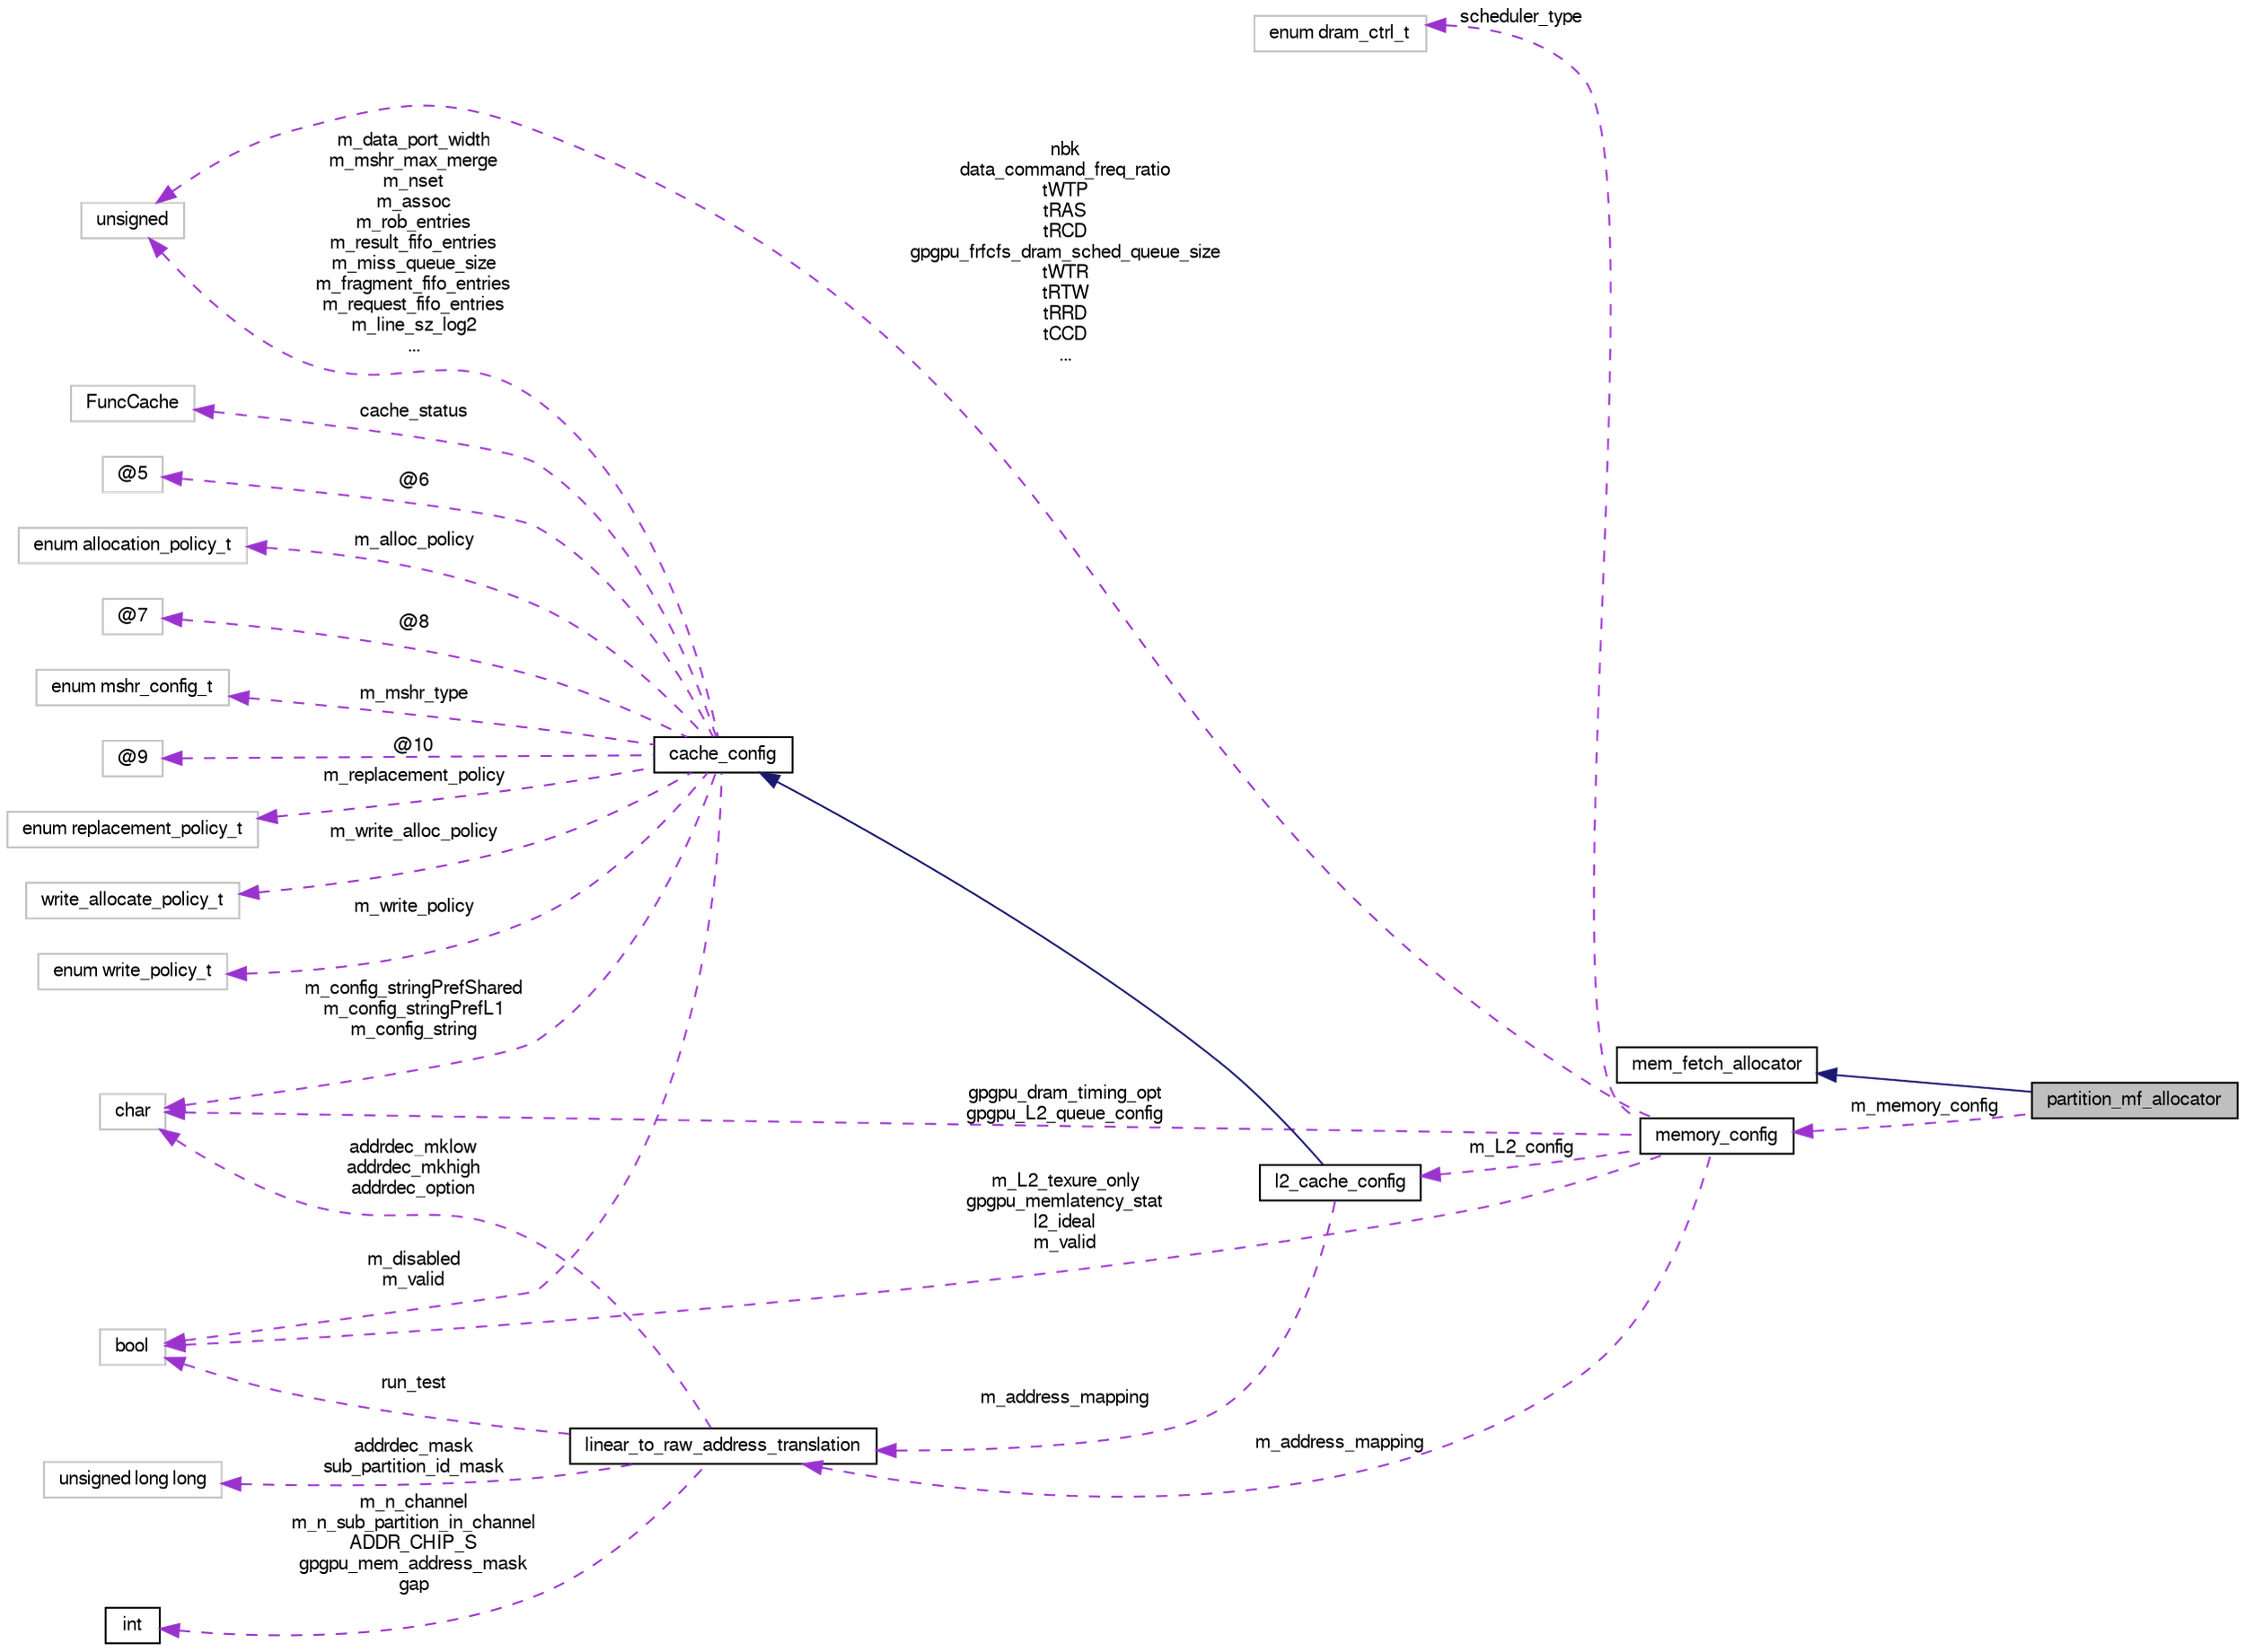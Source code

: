 digraph G
{
  bgcolor="transparent";
  edge [fontname="FreeSans",fontsize="10",labelfontname="FreeSans",labelfontsize="10"];
  node [fontname="FreeSans",fontsize="10",shape=record];
  rankdir=LR;
  Node1 [label="partition_mf_allocator",height=0.2,width=0.4,color="black", fillcolor="grey75", style="filled" fontcolor="black"];
  Node2 -> Node1 [dir=back,color="midnightblue",fontsize="10",style="solid",fontname="FreeSans"];
  Node2 [label="mem_fetch_allocator",height=0.2,width=0.4,color="black",URL="$classmem__fetch__allocator.html"];
  Node3 -> Node1 [dir=back,color="darkorchid3",fontsize="10",style="dashed",label="m_memory_config",fontname="FreeSans"];
  Node3 [label="memory_config",height=0.2,width=0.4,color="black",URL="$structmemory__config.html"];
  Node4 -> Node3 [dir=back,color="darkorchid3",fontsize="10",style="dashed",label="scheduler_type",fontname="FreeSans"];
  Node4 [label="enum dram_ctrl_t",height=0.2,width=0.4,color="grey75"];
  Node5 -> Node3 [dir=back,color="darkorchid3",fontsize="10",style="dashed",label="gpgpu_dram_timing_opt\ngpgpu_L2_queue_config",fontname="FreeSans"];
  Node5 [label="char",height=0.2,width=0.4,color="grey75"];
  Node6 -> Node3 [dir=back,color="darkorchid3",fontsize="10",style="dashed",label="m_L2_texure_only\ngpgpu_memlatency_stat\nl2_ideal\nm_valid",fontname="FreeSans"];
  Node6 [label="bool",height=0.2,width=0.4,color="grey75"];
  Node7 -> Node3 [dir=back,color="darkorchid3",fontsize="10",style="dashed",label="nbk\ndata_command_freq_ratio\ntWTP\ntRAS\ntRCD\ngpgpu_frfcfs_dram_sched_queue_size\ntWTR\ntRTW\ntRRD\ntCCD\n...",fontname="FreeSans"];
  Node7 [label="unsigned",height=0.2,width=0.4,color="grey75"];
  Node8 -> Node3 [dir=back,color="darkorchid3",fontsize="10",style="dashed",label="m_address_mapping",fontname="FreeSans"];
  Node8 [label="linear_to_raw_address_translation",height=0.2,width=0.4,color="black",URL="$classlinear__to__raw__address__translation.html"];
  Node9 -> Node8 [dir=back,color="darkorchid3",fontsize="10",style="dashed",label="addrdec_mask\nsub_partition_id_mask",fontname="FreeSans"];
  Node9 [label="unsigned long long",height=0.2,width=0.4,color="grey75"];
  Node5 -> Node8 [dir=back,color="darkorchid3",fontsize="10",style="dashed",label="addrdec_mklow\naddrdec_mkhigh\naddrdec_option",fontname="FreeSans"];
  Node10 -> Node8 [dir=back,color="darkorchid3",fontsize="10",style="dashed",label="m_n_channel\nm_n_sub_partition_in_channel\nADDR_CHIP_S\ngpgpu_mem_address_mask\ngap",fontname="FreeSans"];
  Node10 [label="int",height=0.2,width=0.4,color="black",URL="$classint.html"];
  Node6 -> Node8 [dir=back,color="darkorchid3",fontsize="10",style="dashed",label="run_test",fontname="FreeSans"];
  Node11 -> Node3 [dir=back,color="darkorchid3",fontsize="10",style="dashed",label="m_L2_config",fontname="FreeSans"];
  Node11 [label="l2_cache_config",height=0.2,width=0.4,color="black",URL="$classl2__cache__config.html"];
  Node12 -> Node11 [dir=back,color="midnightblue",fontsize="10",style="solid",fontname="FreeSans"];
  Node12 [label="cache_config",height=0.2,width=0.4,color="black",URL="$classcache__config.html"];
  Node5 -> Node12 [dir=back,color="darkorchid3",fontsize="10",style="dashed",label="m_config_stringPrefShared\nm_config_stringPrefL1\nm_config_string",fontname="FreeSans"];
  Node13 -> Node12 [dir=back,color="darkorchid3",fontsize="10",style="dashed",label="m_write_alloc_policy",fontname="FreeSans"];
  Node13 [label="write_allocate_policy_t",height=0.2,width=0.4,color="grey75"];
  Node14 -> Node12 [dir=back,color="darkorchid3",fontsize="10",style="dashed",label="m_write_policy",fontname="FreeSans"];
  Node14 [label="enum write_policy_t",height=0.2,width=0.4,color="grey75"];
  Node6 -> Node12 [dir=back,color="darkorchid3",fontsize="10",style="dashed",label="m_disabled\nm_valid",fontname="FreeSans"];
  Node15 -> Node12 [dir=back,color="darkorchid3",fontsize="10",style="dashed",label="cache_status",fontname="FreeSans"];
  Node15 [label="FuncCache",height=0.2,width=0.4,color="grey75"];
  Node16 -> Node12 [dir=back,color="darkorchid3",fontsize="10",style="dashed",label="@6",fontname="FreeSans"];
  Node16 [label="@5",height=0.2,width=0.4,color="grey75"];
  Node17 -> Node12 [dir=back,color="darkorchid3",fontsize="10",style="dashed",label="m_alloc_policy",fontname="FreeSans"];
  Node17 [label="enum allocation_policy_t",height=0.2,width=0.4,color="grey75"];
  Node18 -> Node12 [dir=back,color="darkorchid3",fontsize="10",style="dashed",label="@8",fontname="FreeSans"];
  Node18 [label="@7",height=0.2,width=0.4,color="grey75"];
  Node19 -> Node12 [dir=back,color="darkorchid3",fontsize="10",style="dashed",label="m_mshr_type",fontname="FreeSans"];
  Node19 [label="enum mshr_config_t",height=0.2,width=0.4,color="grey75"];
  Node7 -> Node12 [dir=back,color="darkorchid3",fontsize="10",style="dashed",label="m_data_port_width\nm_mshr_max_merge\nm_nset\nm_assoc\nm_rob_entries\nm_result_fifo_entries\nm_miss_queue_size\nm_fragment_fifo_entries\nm_request_fifo_entries\nm_line_sz_log2\n...",fontname="FreeSans"];
  Node20 -> Node12 [dir=back,color="darkorchid3",fontsize="10",style="dashed",label="@10",fontname="FreeSans"];
  Node20 [label="@9",height=0.2,width=0.4,color="grey75"];
  Node21 -> Node12 [dir=back,color="darkorchid3",fontsize="10",style="dashed",label="m_replacement_policy",fontname="FreeSans"];
  Node21 [label="enum replacement_policy_t",height=0.2,width=0.4,color="grey75"];
  Node8 -> Node11 [dir=back,color="darkorchid3",fontsize="10",style="dashed",label="m_address_mapping",fontname="FreeSans"];
}
